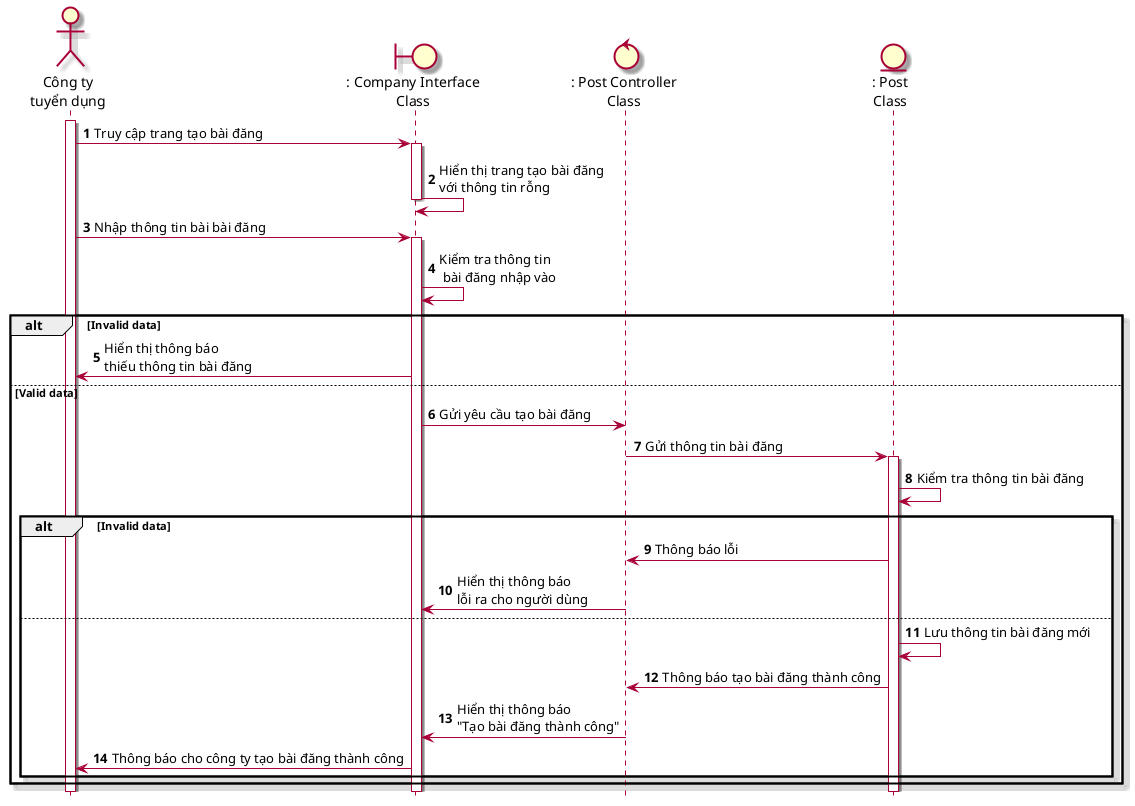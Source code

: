 @startuml seqTaoBaiDang
skin rose
hide footbox
actor congTy as "Công ty\ntuyển dụng"
boundary companyInterface as ": Company Interface\nClass"
control postController as ": Post Controller\nClass"
entity Post as ": Post\nClass"

autonumber
congTy++
congTy -> companyInterface++: Truy cập trang tạo bài đăng
companyInterface -> companyInterface--: Hiển thị trang tạo bài đăng\nvới thông tin rỗng
congTy -> companyInterface++: Nhập thông tin bài bài đăng
companyInterface -> companyInterface: Kiểm tra thông tin\n bài đăng nhập vào
alt Invalid data
    companyInterface-> congTy: Hiển thị thông báo \nthiếu thông tin bài đăng    
else Valid data
    companyInterface-> postController: Gửi yêu cầu tạo bài đăng
    postController-> Post++: Gửi thông tin bài đăng
    Post->Post: Kiểm tra thông tin bài đăng
    alt Invalid data
        Post->postController: Thông báo lỗi 
        postController -> companyInterface: Hiển thị thông báo\nlỗi ra cho người dùng
    else
        Post->Post: Lưu thông tin bài đăng mới
        Post-> postController: Thông báo tạo bài đăng thành công
        postController->companyInterface: Hiển thị thông báo\n"Tạo bài đăng thành công"
        companyInterface->congTy: Thông báo cho công ty tạo bài đăng thành công
    end
end
@enduml